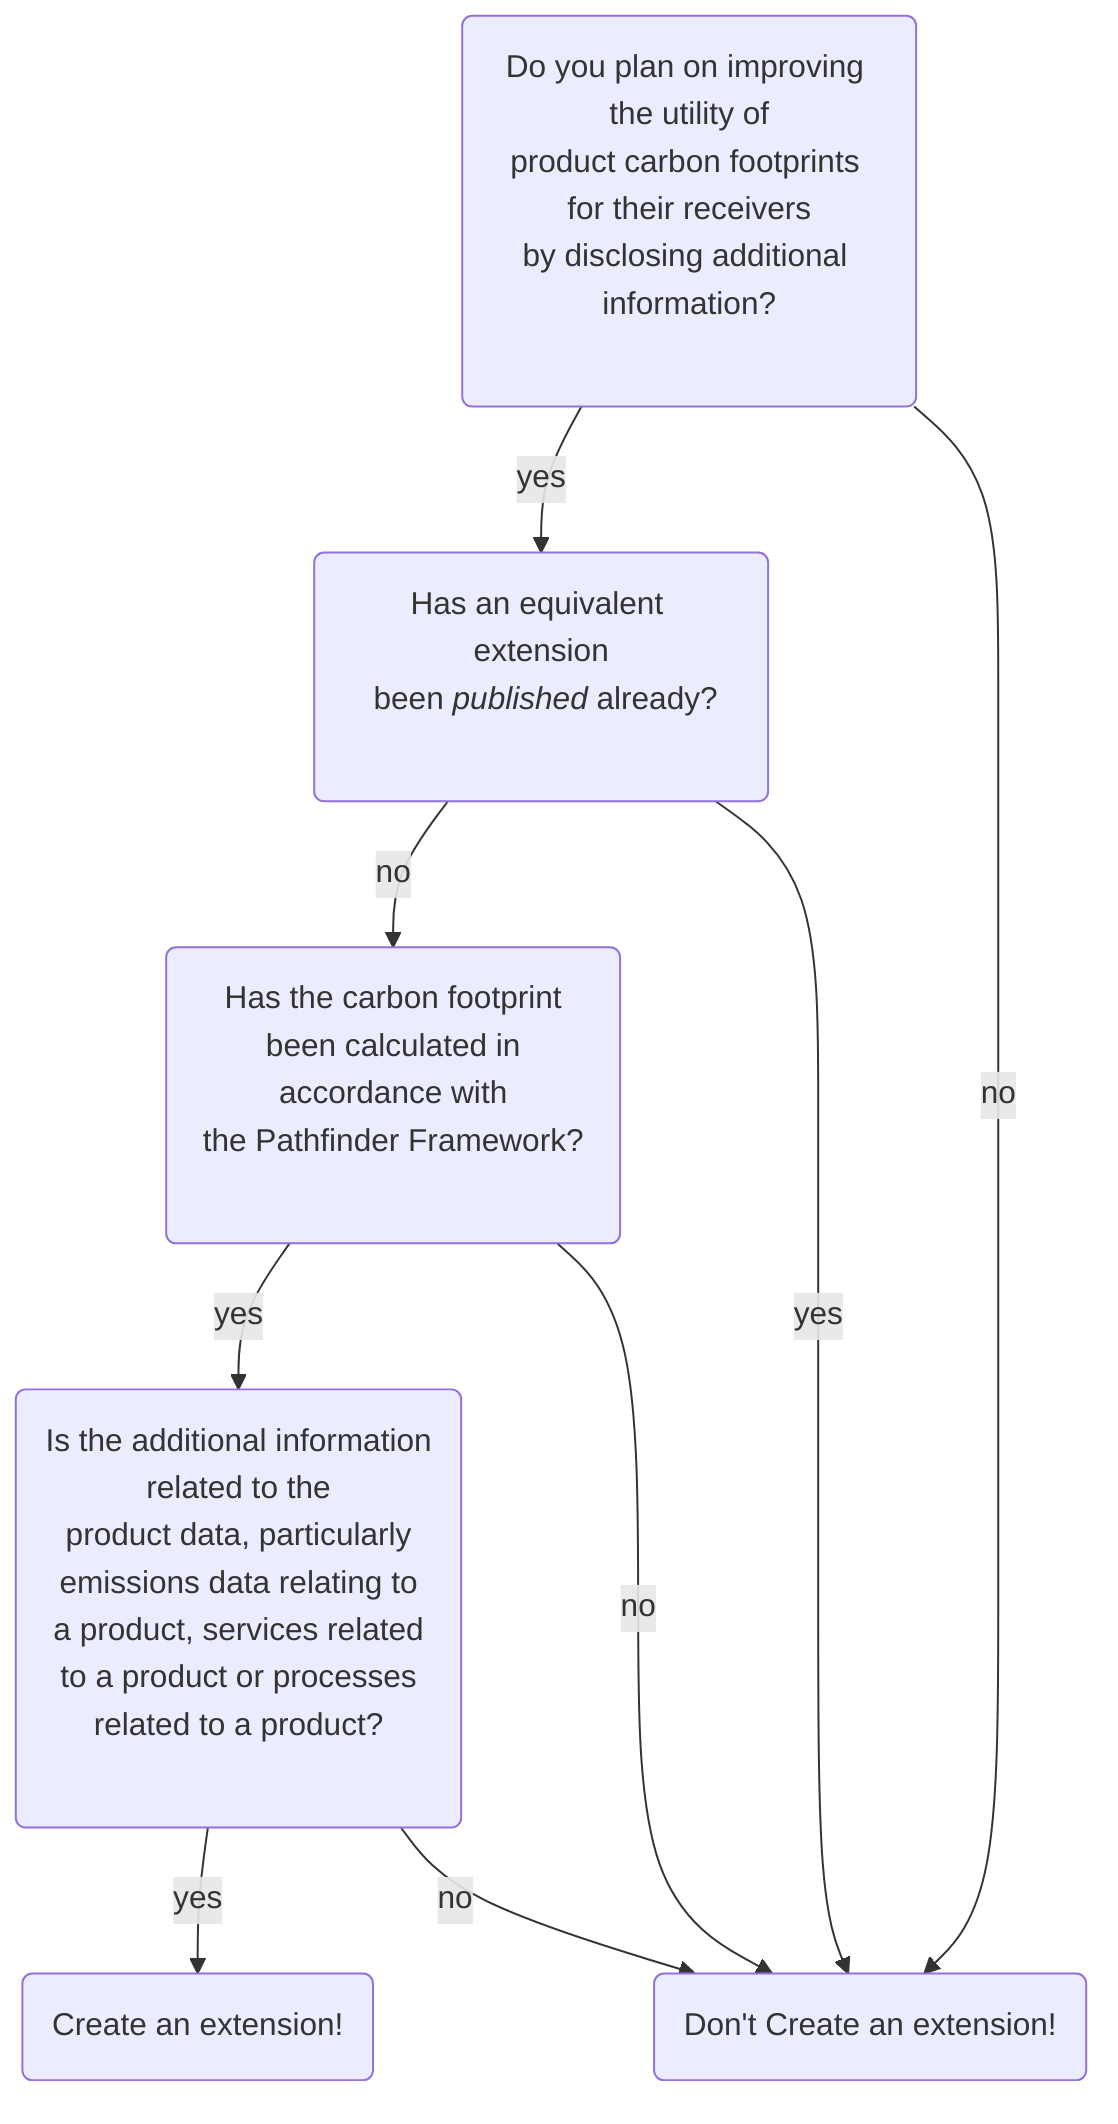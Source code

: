 flowchart TB
	End(Don't Create an extension!)
	Yes(Create an extension!)

	S1(Do you plan on improving the utility of<br/>product carbon footprints for their receivers<br/>by disclosing additional information?<br/> <br/>)
	S1 -- yes --> S4
	S1 -- no --> End
	
	S4(Has an equivalent extension<br/> been <i>published</i> already?<br/> <br/>)
	S4 -- no --> S2
	S4-- yes --> End

	S2(Has the carbon footprint<br/> been calculated in accordance with<br/>the Pathfinder Framework?<br/> <br/>)
	S2 -- yes --> S3
	S2 -- no --> End

    S3(Is the additional information<br>related to the<br>product data, particularly<br>emissions data relating to<br/> a product, services related<br/> to a product or processes<br/> related to a product?<br/> <br/>)
	S3 -- yes --> Yes
	S3 -- no --> End